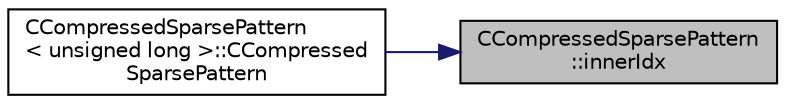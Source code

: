digraph "CCompressedSparsePattern::innerIdx"
{
 // LATEX_PDF_SIZE
  edge [fontname="Helvetica",fontsize="10",labelfontname="Helvetica",labelfontsize="10"];
  node [fontname="Helvetica",fontsize="10",shape=record];
  rankdir="RL";
  Node1 [label="CCompressedSparsePattern\l::innerIdx",height=0.2,width=0.4,color="black", fillcolor="grey75", style="filled", fontcolor="black",tooltip=" "];
  Node1 -> Node2 [dir="back",color="midnightblue",fontsize="10",style="solid",fontname="Helvetica"];
  Node2 [label="CCompressedSparsePattern\l\< unsigned long \>::CCompressed\lSparsePattern",height=0.2,width=0.4,color="black", fillcolor="white", style="filled",URL="$classCCompressedSparsePattern.html#a07f79c4d02280eb72748ba210b4ea33c",tooltip="Construct from vector-like objects of any type with methods \"size()\" and \"data()\" (returning a pointe..."];
}
